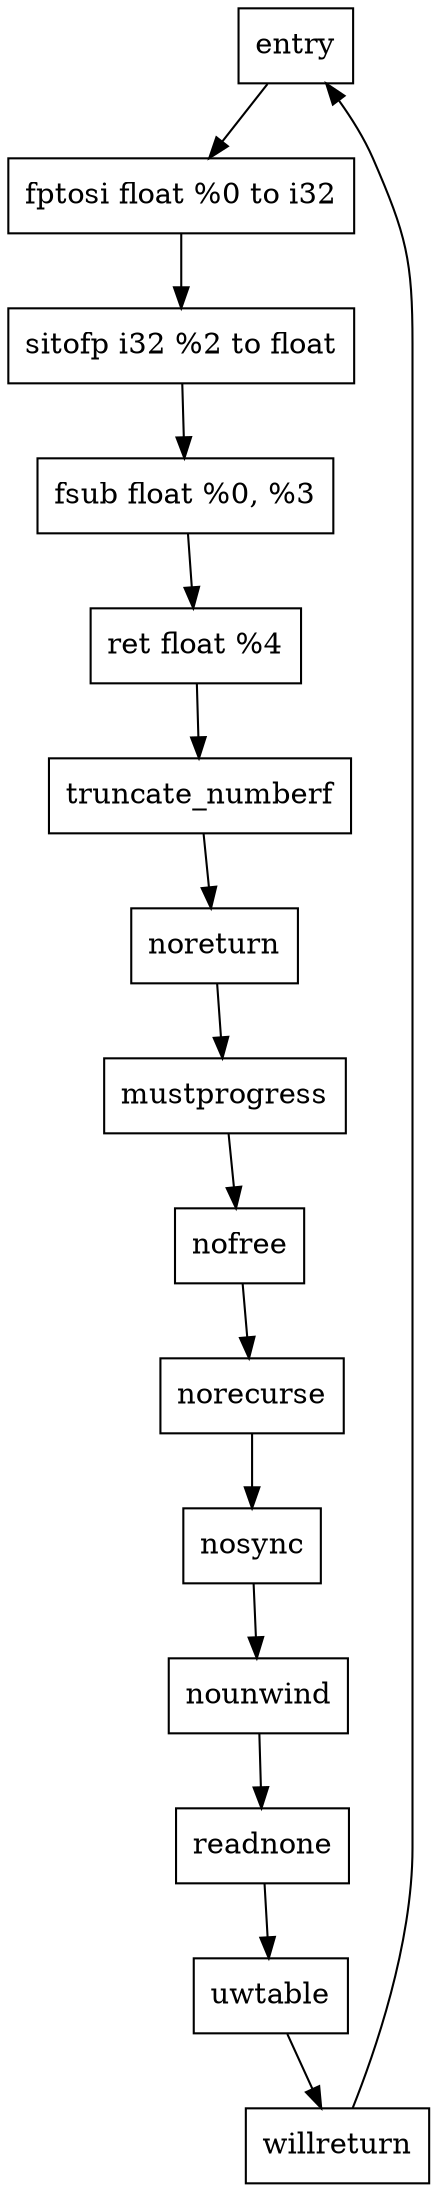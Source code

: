 digraph G {
    node[shape=box];
    0[label="entry"];
    1[label="fptosi float %0 to i32"];
    2[label="sitofp i32 %2 to float"];
    3[label="fsub float %0, %3"];
    4[label="ret float %4"];
    5[label="truncate_numberf"];
    6[label="noreturn"];
    7[label="mustprogress"];
    8[label="nofree"];
    9[label="norecurse"];
    10[label="nosync"];
    11[label="nounwind"];
    12[label="readnone"];
    13[label="uwtable"];
    14[label="willreturn"];

    0 -> 1;
    1 -> 2;
    2 -> 3;
    3 -> 4;
    4 -> 5;
    5 -> 6;
    6 -> 7;
    7 -> 8;
    8 -> 9;
    9 -> 10;
    10 -> 11;
    11 -> 12;
    12 -> 13;
    13 -> 14;
    14 -> 0;
}